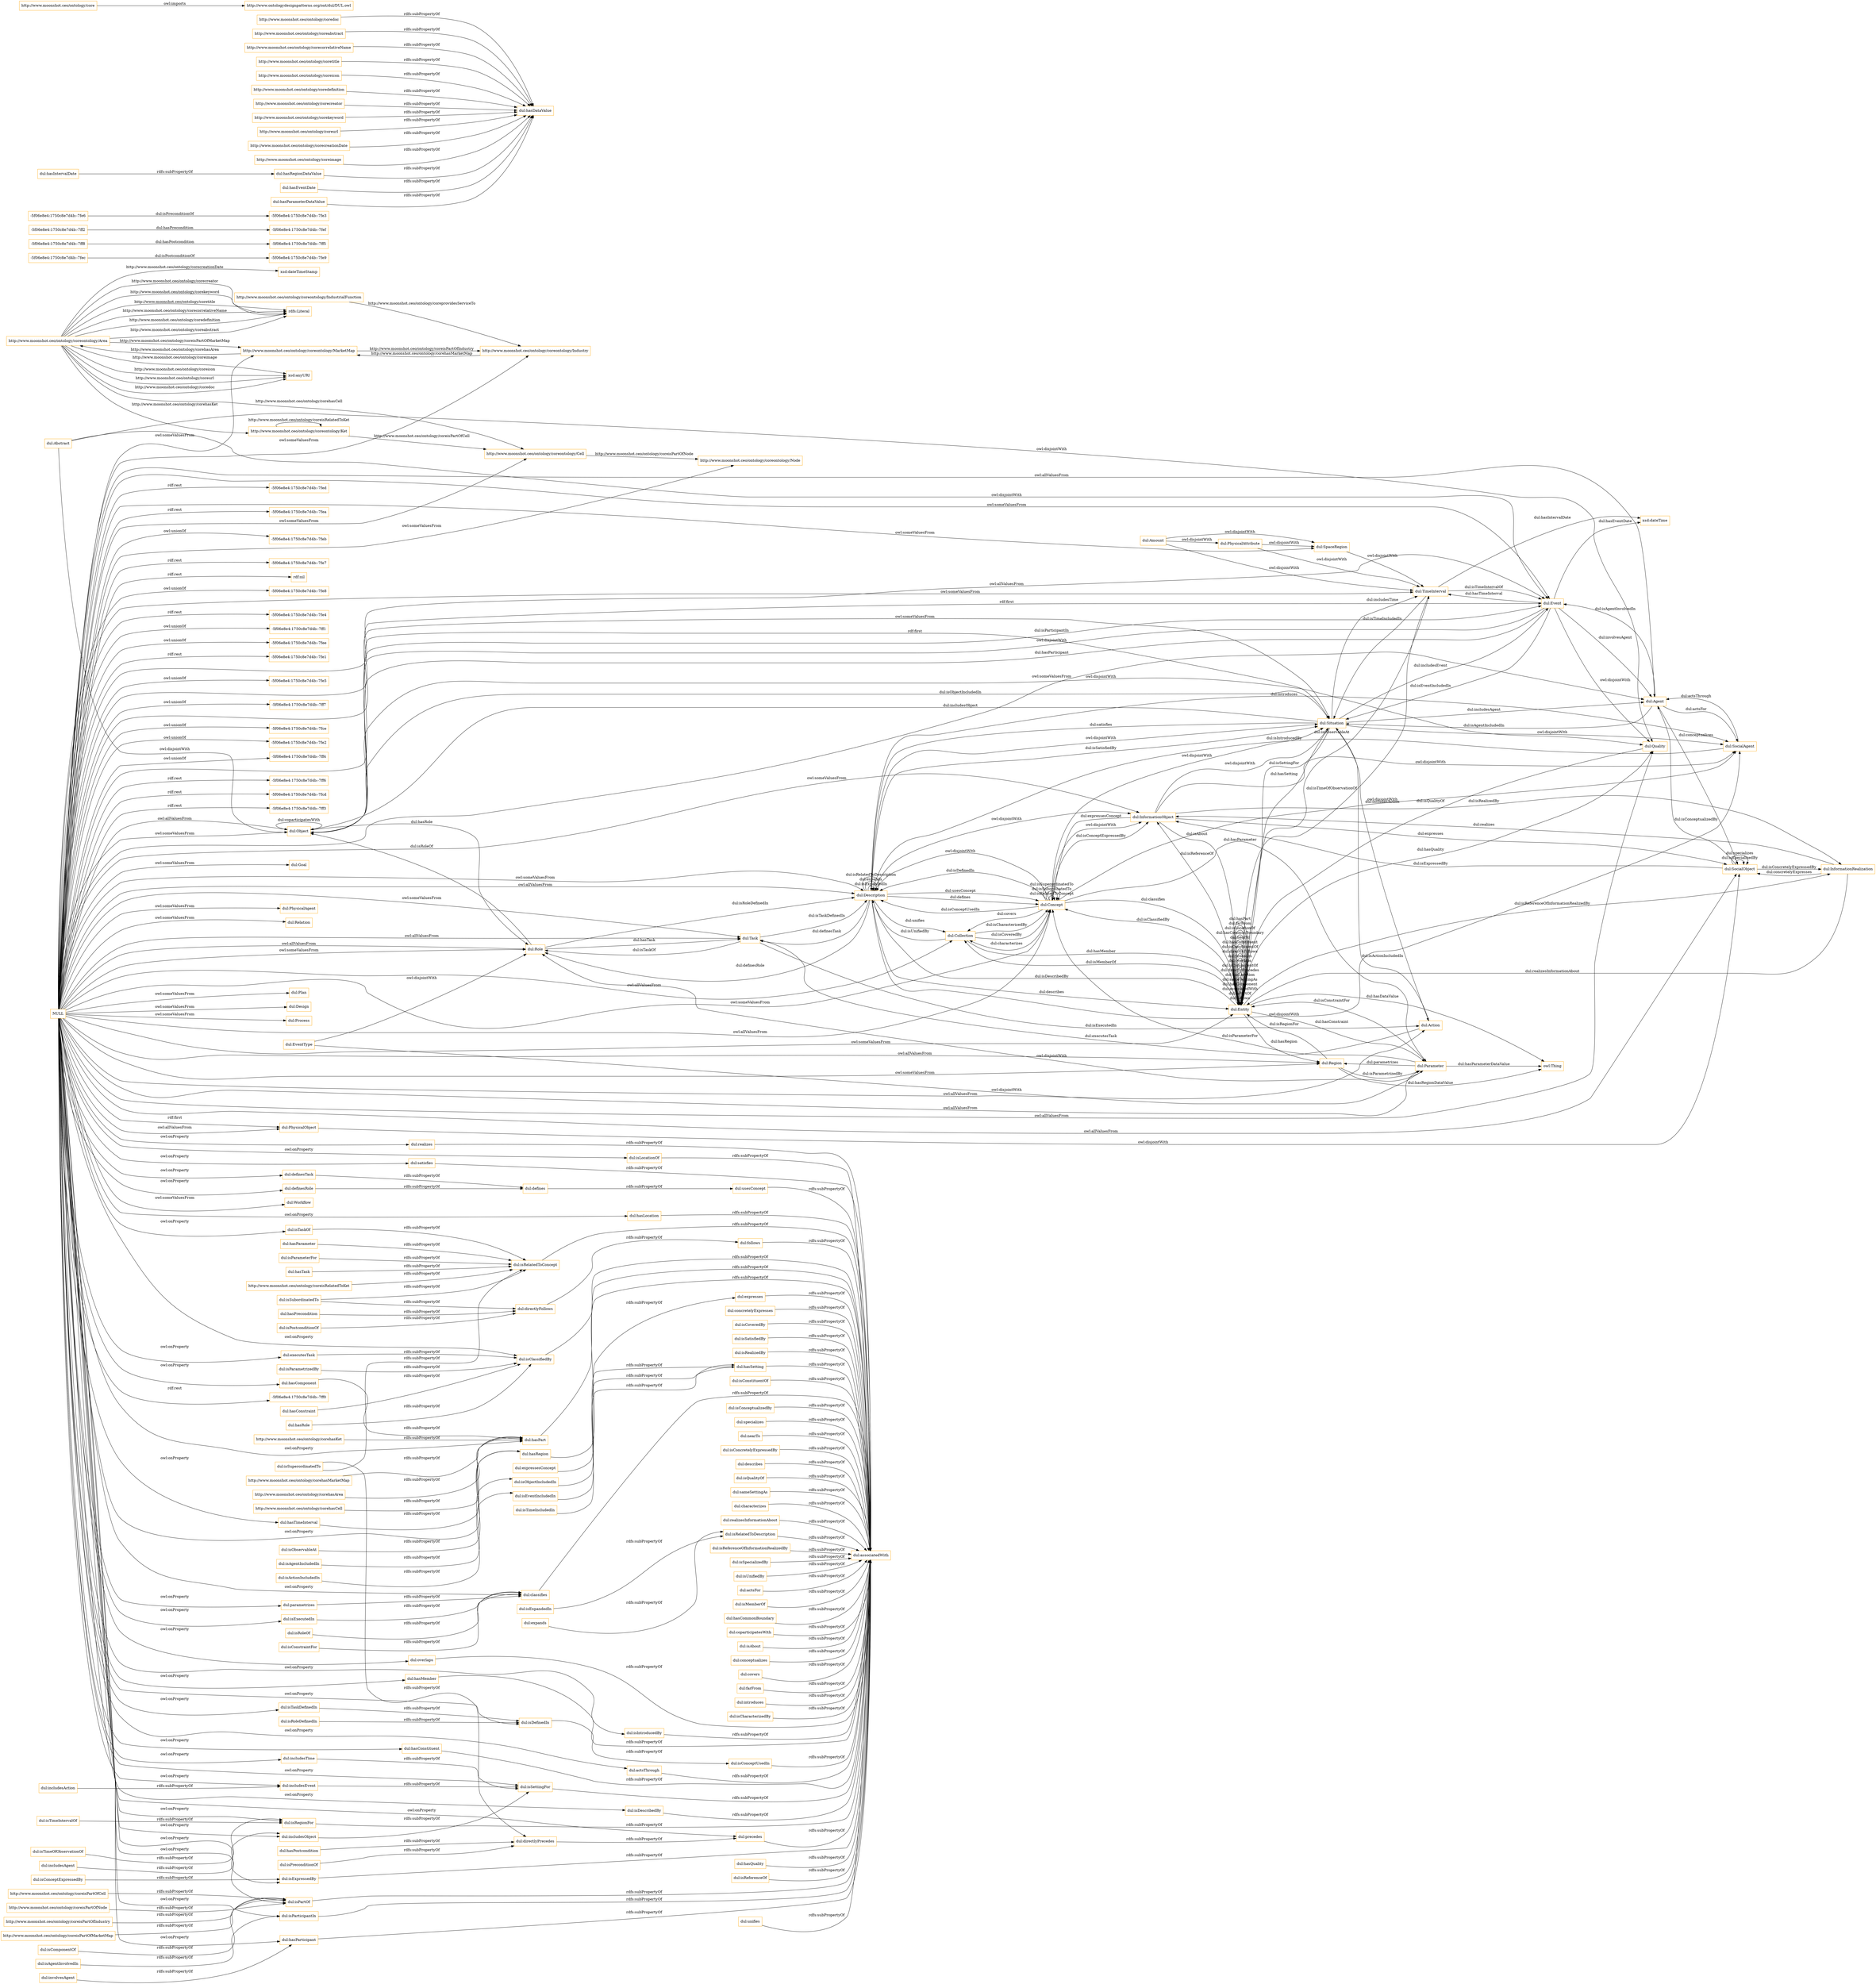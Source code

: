 digraph ar2dtool_diagram { 
rankdir=LR;
size="1501"
node [shape = rectangle, color="orange"]; "http://www.moonshot.ceo/ontology/coreontology/Node" "http://www.moonshot.ceo/ontology/coreontology/MarketMap" "http://www.moonshot.ceo/ontology/coreontology/Ket" "http://www.moonshot.ceo/ontology/coreontology/Industry" "http://www.moonshot.ceo/ontology/coreontology/IndustrialFunction" "http://www.moonshot.ceo/ontology/coreontology/Cell" "http://www.moonshot.ceo/ontology/coreontology/Area" "dul:Goal" "dul:EventType" "dul:Object" "-5f06e8e4:1750c8e7d4b:-7fe9" "dul:Description" "dul:PhysicalAgent" "dul:Relation" "dul:Role" "dul:Entity" "dul:Situation" "dul:Abstract" "-5f06e8e4:1750c8e7d4b:-7ff5" "dul:Amount" "dul:Plan" "dul:Design" "dul:Process" "-5f06e8e4:1750c8e7d4b:-7ff8" "-5f06e8e4:1750c8e7d4b:-7fec" "dul:Task" "dul:Quality" "dul:Action" "dul:SocialAgent" "dul:Agent" "dul:Parameter" "-5f06e8e4:1750c8e7d4b:-7ff2" "dul:SocialObject" "-5f06e8e4:1750c8e7d4b:-7fef" "-5f06e8e4:1750c8e7d4b:-7fe6" "dul:Concept" "dul:Event" "dul:TimeInterval" "dul:SpaceRegion" "dul:PhysicalObject" "owl:Thing" "dul:InformationRealization" "dul:PhysicalAttribute" "dul:Workflow" "dul:InformationObject" "-5f06e8e4:1750c8e7d4b:-7fe3" "dul:Collection" "dul:Region" ; /*classes style*/
	"dul:isRelatedToConcept" -> "dul:associatedWith" [ label = "rdfs:subPropertyOf" ];
	"dul:concretelyExpresses" -> "dul:associatedWith" [ label = "rdfs:subPropertyOf" ];
	"dul:hasRegion" -> "dul:associatedWith" [ label = "rdfs:subPropertyOf" ];
	"dul:includesEvent" -> "dul:isSettingFor" [ label = "rdfs:subPropertyOf" ];
	"dul:isConstraintFor" -> "dul:classifies" [ label = "rdfs:subPropertyOf" ];
	"dul:overlaps" -> "dul:associatedWith" [ label = "rdfs:subPropertyOf" ];
	"dul:isRegionFor" -> "dul:associatedWith" [ label = "rdfs:subPropertyOf" ];
	"dul:isCoveredBy" -> "dul:associatedWith" [ label = "rdfs:subPropertyOf" ];
	"dul:PhysicalAttribute" -> "dul:TimeInterval" [ label = "owl:disjointWith" ];
	"dul:PhysicalAttribute" -> "dul:SpaceRegion" [ label = "owl:disjointWith" ];
	"dul:hasConstraint" -> "dul:isClassifiedBy" [ label = "rdfs:subPropertyOf" ];
	"dul:isSettingFor" -> "dul:associatedWith" [ label = "rdfs:subPropertyOf" ];
	"dul:isSatisfiedBy" -> "dul:associatedWith" [ label = "rdfs:subPropertyOf" ];
	"dul:isIntroducedBy" -> "dul:associatedWith" [ label = "rdfs:subPropertyOf" ];
	"http://www.moonshot.ceo/ontology/coredoc" -> "dul:hasDataValue" [ label = "rdfs:subPropertyOf" ];
	"dul:Description" -> "dul:SocialAgent" [ label = "owl:disjointWith" ];
	"dul:Description" -> "dul:Situation" [ label = "owl:disjointWith" ];
	"dul:Description" -> "dul:InformationObject" [ label = "owl:disjointWith" ];
	"dul:isConceptExpressedBy" -> "dul:isExpressedBy" [ label = "rdfs:subPropertyOf" ];
	"dul:Concept" -> "dul:InformationObject" [ label = "owl:disjointWith" ];
	"dul:Concept" -> "dul:Description" [ label = "owl:disjointWith" ];
	"dul:Concept" -> "dul:Situation" [ label = "owl:disjointWith" ];
	"dul:Concept" -> "dul:SocialAgent" [ label = "owl:disjointWith" ];
	"dul:Object" -> "dul:Quality" [ label = "owl:disjointWith" ];
	"dul:isParameterFor" -> "dul:isRelatedToConcept" [ label = "rdfs:subPropertyOf" ];
	"dul:isRealizedBy" -> "dul:associatedWith" [ label = "rdfs:subPropertyOf" ];
	"dul:isRoleOf" -> "dul:classifies" [ label = "rdfs:subPropertyOf" ];
	"dul:hasMember" -> "dul:associatedWith" [ label = "rdfs:subPropertyOf" ];
	"dul:expresses" -> "dul:associatedWith" [ label = "rdfs:subPropertyOf" ];
	"dul:includesAction" -> "dul:includesEvent" [ label = "rdfs:subPropertyOf" ];
	"dul:isRoleDefinedIn" -> "dul:isDefinedIn" [ label = "rdfs:subPropertyOf" ];
	"http://www.moonshot.ceo/ontology/coreabstract" -> "dul:hasDataValue" [ label = "rdfs:subPropertyOf" ];
	"dul:isActionIncludedIn" -> "dul:isEventIncludedIn" [ label = "rdfs:subPropertyOf" ];
	"dul:InformationObject" -> "dul:SocialAgent" [ label = "owl:disjointWith" ];
	"dul:InformationObject" -> "dul:Situation" [ label = "owl:disjointWith" ];
	"dul:hasPostcondition" -> "dul:directlyPrecedes" [ label = "rdfs:subPropertyOf" ];
	"http://www.moonshot.ceo/ontology/corecorrelativeName" -> "dul:hasDataValue" [ label = "rdfs:subPropertyOf" ];
	"http://www.moonshot.ceo/ontology/corehasKet" -> "dul:hasPart" [ label = "rdfs:subPropertyOf" ];
	"dul:isConstituentOf" -> "dul:associatedWith" [ label = "rdfs:subPropertyOf" ];
	"http://www.moonshot.ceo/ontology/coreisPartOfCell" -> "dul:isPartOf" [ label = "rdfs:subPropertyOf" ];
	"dul:actsThrough" -> "dul:associatedWith" [ label = "rdfs:subPropertyOf" ];
	"dul:isEventIncludedIn" -> "dul:hasSetting" [ label = "rdfs:subPropertyOf" ];
	"http://www.moonshot.ceo/ontology/coretitle" -> "dul:hasDataValue" [ label = "rdfs:subPropertyOf" ];
	"http://www.moonshot.ceo/ontology/corehasMarketMap" -> "dul:hasPart" [ label = "rdfs:subPropertyOf" ];
	"dul:Parameter" -> "dul:Role" [ label = "owl:disjointWith" ];
	"http://www.moonshot.ceo/ontology/coreicon" -> "dul:hasDataValue" [ label = "rdfs:subPropertyOf" ];
	"dul:isConceptualizedBy" -> "dul:associatedWith" [ label = "rdfs:subPropertyOf" ];
	"dul:precedes" -> "dul:associatedWith" [ label = "rdfs:subPropertyOf" ];
	"dul:isPreconditionOf" -> "dul:directlyPrecedes" [ label = "rdfs:subPropertyOf" ];
	"dul:specializes" -> "dul:associatedWith" [ label = "rdfs:subPropertyOf" ];
	"dul:isDefinedIn" -> "dul:isConceptUsedIn" [ label = "rdfs:subPropertyOf" ];
	"dul:nearTo" -> "dul:associatedWith" [ label = "rdfs:subPropertyOf" ];
	"http://www.moonshot.ceo/ontology/coredefinition" -> "dul:hasDataValue" [ label = "rdfs:subPropertyOf" ];
	"dul:Event" -> "dul:Quality" [ label = "owl:disjointWith" ];
	"dul:Event" -> "dul:Object" [ label = "owl:disjointWith" ];
	"dul:hasRole" -> "dul:isClassifiedBy" [ label = "rdfs:subPropertyOf" ];
	"dul:isExpressedBy" -> "dul:associatedWith" [ label = "rdfs:subPropertyOf" ];
	"dul:isConcretelyExpressedBy" -> "dul:associatedWith" [ label = "rdfs:subPropertyOf" ];
	"dul:describes" -> "dul:associatedWith" [ label = "rdfs:subPropertyOf" ];
	"http://www.moonshot.ceo/ontology/corecreator" -> "dul:hasDataValue" [ label = "rdfs:subPropertyOf" ];
	"dul:isQualityOf" -> "dul:associatedWith" [ label = "rdfs:subPropertyOf" ];
	"dul:PhysicalObject" -> "dul:SocialObject" [ label = "owl:disjointWith" ];
	"dul:hasConstituent" -> "dul:associatedWith" [ label = "rdfs:subPropertyOf" ];
	"dul:sameSettingAs" -> "dul:associatedWith" [ label = "rdfs:subPropertyOf" ];
	"dul:Situation" -> "dul:SocialAgent" [ label = "owl:disjointWith" ];
	"dul:EventType" -> "dul:Role" [ label = "owl:disjointWith" ];
	"dul:EventType" -> "dul:Parameter" [ label = "owl:disjointWith" ];
	"dul:characterizes" -> "dul:associatedWith" [ label = "rdfs:subPropertyOf" ];
	"dul:hasTask" -> "dul:isRelatedToConcept" [ label = "rdfs:subPropertyOf" ];
	"dul:directlyPrecedes" -> "dul:precedes" [ label = "rdfs:subPropertyOf" ];
	"dul:isTaskOf" -> "dul:isRelatedToConcept" [ label = "rdfs:subPropertyOf" ];
	"http://www.moonshot.ceo/ontology/corekeyword" -> "dul:hasDataValue" [ label = "rdfs:subPropertyOf" ];
	"dul:isDescribedBy" -> "dul:associatedWith" [ label = "rdfs:subPropertyOf" ];
	"dul:isParticipantIn" -> "dul:associatedWith" [ label = "rdfs:subPropertyOf" ];
	"dul:isSuperordinatedTo" -> "dul:isRelatedToConcept" [ label = "rdfs:subPropertyOf" ];
	"dul:isSuperordinatedTo" -> "dul:directlyPrecedes" [ label = "rdfs:subPropertyOf" ];
	"dul:realizesInformationAbout" -> "dul:associatedWith" [ label = "rdfs:subPropertyOf" ];
	"dul:isRelatedToDescription" -> "dul:associatedWith" [ label = "rdfs:subPropertyOf" ];
	"dul:isReferenceOfInformationRealizedBy" -> "dul:associatedWith" [ label = "rdfs:subPropertyOf" ];
	"http://www.moonshot.ceo/ontology/coreurl" -> "dul:hasDataValue" [ label = "rdfs:subPropertyOf" ];
	"dul:isSpecializedBy" -> "dul:associatedWith" [ label = "rdfs:subPropertyOf" ];
	"dul:isUnifiedBy" -> "dul:associatedWith" [ label = "rdfs:subPropertyOf" ];
	"dul:hasSetting" -> "dul:associatedWith" [ label = "rdfs:subPropertyOf" ];
	"dul:involvesAgent" -> "dul:hasParticipant" [ label = "rdfs:subPropertyOf" ];
	"dul:isTimeIncludedIn" -> "dul:hasSetting" [ label = "rdfs:subPropertyOf" ];
	"dul:isPostconditionOf" -> "dul:directlyFollows" [ label = "rdfs:subPropertyOf" ];
	"http://www.moonshot.ceo/ontology/corecreationDate" -> "dul:hasDataValue" [ label = "rdfs:subPropertyOf" ];
	"dul:includesObject" -> "dul:isSettingFor" [ label = "rdfs:subPropertyOf" ];
	"NULL" -> "dul:executesTask" [ label = "owl:onProperty" ];
	"NULL" -> "dul:Event" [ label = "owl:allValuesFrom" ];
	"NULL" -> "dul:isExpressedBy" [ label = "owl:onProperty" ];
	"NULL" -> "dul:Agent" [ label = "owl:allValuesFrom" ];
	"NULL" -> "dul:Region" [ label = "owl:allValuesFrom" ];
	"NULL" -> "-5f06e8e4:1750c8e7d4b:-7ff0" [ label = "rdf:rest" ];
	"NULL" -> "dul:isDefinedIn" [ label = "owl:onProperty" ];
	"NULL" -> "dul:hasPart" [ label = "owl:onProperty" ];
	"NULL" -> "dul:realizes" [ label = "owl:onProperty" ];
	"NULL" -> "dul:Situation" [ label = "owl:someValuesFrom" ];
	"NULL" -> "-5f06e8e4:1750c8e7d4b:-7fed" [ label = "rdf:rest" ];
	"NULL" -> "dul:PhysicalObject" [ label = "owl:allValuesFrom" ];
	"NULL" -> "dul:isRegionFor" [ label = "owl:onProperty" ];
	"NULL" -> "dul:isLocationOf" [ label = "owl:onProperty" ];
	"NULL" -> "http://www.moonshot.ceo/ontology/coreontology/Cell" [ label = "owl:someValuesFrom" ];
	"NULL" -> "dul:Event" [ label = "rdf:first" ];
	"NULL" -> "-5f06e8e4:1750c8e7d4b:-7fea" [ label = "rdf:rest" ];
	"NULL" -> "dul:PhysicalAgent" [ label = "owl:someValuesFrom" ];
	"NULL" -> "dul:Process" [ label = "owl:someValuesFrom" ];
	"NULL" -> "dul:hasConstituent" [ label = "owl:onProperty" ];
	"NULL" -> "dul:hasComponent" [ label = "owl:onProperty" ];
	"NULL" -> "dul:Task" [ label = "owl:someValuesFrom" ];
	"NULL" -> "dul:hasTimeInterval" [ label = "owl:onProperty" ];
	"NULL" -> "dul:definesRole" [ label = "owl:onProperty" ];
	"NULL" -> "dul:hasMember" [ label = "owl:onProperty" ];
	"NULL" -> "-5f06e8e4:1750c8e7d4b:-7feb" [ label = "owl:unionOf" ];
	"NULL" -> "dul:Action" [ label = "owl:allValuesFrom" ];
	"NULL" -> "dul:SocialObject" [ label = "owl:allValuesFrom" ];
	"NULL" -> "dul:Description" [ label = "owl:someValuesFrom" ];
	"NULL" -> "http://www.moonshot.ceo/ontology/coreontology/Node" [ label = "owl:someValuesFrom" ];
	"NULL" -> "dul:hasParticipant" [ label = "owl:onProperty" ];
	"NULL" -> "dul:Goal" [ label = "owl:someValuesFrom" ];
	"NULL" -> "dul:isClassifiedBy" [ label = "owl:onProperty" ];
	"NULL" -> "http://www.moonshot.ceo/ontology/coreontology/Industry" [ label = "owl:someValuesFrom" ];
	"NULL" -> "dul:isPartOf" [ label = "owl:onProperty" ];
	"NULL" -> "dul:Region" [ label = "owl:someValuesFrom" ];
	"NULL" -> "dul:Object" [ label = "owl:allValuesFrom" ];
	"NULL" -> "dul:satisfies" [ label = "owl:onProperty" ];
	"NULL" -> "dul:includesObject" [ label = "owl:onProperty" ];
	"NULL" -> "-5f06e8e4:1750c8e7d4b:-7fe7" [ label = "rdf:rest" ];
	"NULL" -> "dul:Concept" [ label = "owl:allValuesFrom" ];
	"NULL" -> "dul:Workflow" [ label = "owl:someValuesFrom" ];
	"NULL" -> "dul:PhysicalObject" [ label = "rdf:first" ];
	"NULL" -> "dul:Collection" [ label = "owl:allValuesFrom" ];
	"NULL" -> "rdf:nil" [ label = "rdf:rest" ];
	"NULL" -> "-5f06e8e4:1750c8e7d4b:-7fe8" [ label = "owl:unionOf" ];
	"NULL" -> "http://www.moonshot.ceo/ontology/coreontology/MarketMap" [ label = "owl:someValuesFrom" ];
	"NULL" -> "dul:Object" [ label = "owl:someValuesFrom" ];
	"NULL" -> "dul:parametrizes" [ label = "owl:onProperty" ];
	"NULL" -> "dul:Situation" [ label = "rdf:first" ];
	"NULL" -> "-5f06e8e4:1750c8e7d4b:-7fe4" [ label = "rdf:rest" ];
	"NULL" -> "-5f06e8e4:1750c8e7d4b:-7ff1" [ label = "owl:unionOf" ];
	"NULL" -> "dul:classifies" [ label = "owl:onProperty" ];
	"NULL" -> "-5f06e8e4:1750c8e7d4b:-7fee" [ label = "owl:unionOf" ];
	"NULL" -> "-5f06e8e4:1750c8e7d4b:-7fe1" [ label = "rdf:rest" ];
	"NULL" -> "dul:TimeInterval" [ label = "owl:someValuesFrom" ];
	"NULL" -> "dul:Event" [ label = "owl:someValuesFrom" ];
	"NULL" -> "dul:overlaps" [ label = "owl:onProperty" ];
	"NULL" -> "dul:Design" [ label = "owl:someValuesFrom" ];
	"NULL" -> "dul:includesTime" [ label = "owl:onProperty" ];
	"NULL" -> "dul:Agent" [ label = "owl:someValuesFrom" ];
	"NULL" -> "dul:Plan" [ label = "owl:someValuesFrom" ];
	"NULL" -> "dul:SpaceRegion" [ label = "owl:someValuesFrom" ];
	"NULL" -> "dul:Relation" [ label = "owl:someValuesFrom" ];
	"NULL" -> "dul:Role" [ label = "owl:allValuesFrom" ];
	"NULL" -> "dul:definesTask" [ label = "owl:onProperty" ];
	"NULL" -> "dul:isParticipantIn" [ label = "owl:onProperty" ];
	"NULL" -> "-5f06e8e4:1750c8e7d4b:-7fe5" [ label = "owl:unionOf" ];
	"NULL" -> "dul:Quality" [ label = "owl:allValuesFrom" ];
	"NULL" -> "dul:Description" [ label = "owl:allValuesFrom" ];
	"NULL" -> "dul:actsThrough" [ label = "owl:onProperty" ];
	"NULL" -> "dul:Parameter" [ label = "owl:allValuesFrom" ];
	"NULL" -> "dul:hasLocation" [ label = "owl:onProperty" ];
	"NULL" -> "dul:Task" [ label = "owl:allValuesFrom" ];
	"NULL" -> "dul:precedes" [ label = "owl:onProperty" ];
	"NULL" -> "dul:Role" [ label = "owl:someValuesFrom" ];
	"NULL" -> "dul:hasRegion" [ label = "owl:onProperty" ];
	"NULL" -> "-5f06e8e4:1750c8e7d4b:-7ff7" [ label = "owl:unionOf" ];
	"NULL" -> "dul:isExecutedIn" [ label = "owl:onProperty" ];
	"NULL" -> "-5f06e8e4:1750c8e7d4b:-7fce" [ label = "owl:unionOf" ];
	"NULL" -> "-5f06e8e4:1750c8e7d4b:-7fe2" [ label = "owl:unionOf" ];
	"NULL" -> "dul:isTaskOf" [ label = "owl:onProperty" ];
	"NULL" -> "dul:isDescribedBy" [ label = "owl:onProperty" ];
	"NULL" -> "dul:InformationObject" [ label = "owl:someValuesFrom" ];
	"NULL" -> "-5f06e8e4:1750c8e7d4b:-7ff4" [ label = "owl:unionOf" ];
	"NULL" -> "dul:includesEvent" [ label = "owl:onProperty" ];
	"NULL" -> "dul:isSettingFor" [ label = "owl:onProperty" ];
	"NULL" -> "dul:isTaskDefinedIn" [ label = "owl:onProperty" ];
	"NULL" -> "-5f06e8e4:1750c8e7d4b:-7ff6" [ label = "rdf:rest" ];
	"NULL" -> "-5f06e8e4:1750c8e7d4b:-7fcd" [ label = "rdf:rest" ];
	"NULL" -> "dul:Entity" [ label = "owl:someValuesFrom" ];
	"NULL" -> "dul:isIntroducedBy" [ label = "owl:onProperty" ];
	"NULL" -> "dul:Concept" [ label = "owl:someValuesFrom" ];
	"NULL" -> "-5f06e8e4:1750c8e7d4b:-7ff3" [ label = "rdf:rest" ];
	"dul:expressesConcept" -> "dul:expresses" [ label = "rdfs:subPropertyOf" ];
	"dul:executesTask" -> "dul:isClassifiedBy" [ label = "rdfs:subPropertyOf" ];
	"dul:isAgentIncludedIn" -> "dul:isObjectIncludedIn" [ label = "rdfs:subPropertyOf" ];
	"http://www.moonshot.ceo/ontology/coreisRelatedToKet" -> "dul:isRelatedToConcept" [ label = "rdfs:subPropertyOf" ];
	"dul:expands" -> "dul:isRelatedToDescription" [ label = "rdfs:subPropertyOf" ];
	"dul:includesAgent" -> "dul:includesObject" [ label = "rdfs:subPropertyOf" ];
	"dul:classifies" -> "dul:associatedWith" [ label = "rdfs:subPropertyOf" ];
	"dul:actsFor" -> "dul:associatedWith" [ label = "rdfs:subPropertyOf" ];
	"http://www.moonshot.ceo/ontology/corehasArea" -> "dul:hasPart" [ label = "rdfs:subPropertyOf" ];
	"http://www.moonshot.ceo/ontology/coreimage" -> "dul:hasDataValue" [ label = "rdfs:subPropertyOf" ];
	"http://www.moonshot.ceo/ontology/core" -> "http://www.ontologydesignpatterns.org/ont/dul/DUL.owl" [ label = "owl:imports" ];
	"dul:isObjectIncludedIn" -> "dul:hasSetting" [ label = "rdfs:subPropertyOf" ];
	"dul:hasPrecondition" -> "dul:directlyFollows" [ label = "rdfs:subPropertyOf" ];
	"dul:isMemberOf" -> "dul:associatedWith" [ label = "rdfs:subPropertyOf" ];
	"dul:hasCommonBoundary" -> "dul:associatedWith" [ label = "rdfs:subPropertyOf" ];
	"dul:realizes" -> "dul:associatedWith" [ label = "rdfs:subPropertyOf" ];
	"dul:directlyFollows" -> "dul:follows" [ label = "rdfs:subPropertyOf" ];
	"dul:isExecutedIn" -> "dul:classifies" [ label = "rdfs:subPropertyOf" ];
	"dul:follows" -> "dul:associatedWith" [ label = "rdfs:subPropertyOf" ];
	"dul:hasRegionDataValue" -> "dul:hasDataValue" [ label = "rdfs:subPropertyOf" ];
	"dul:coparticipatesWith" -> "dul:associatedWith" [ label = "rdfs:subPropertyOf" ];
	"dul:isAbout" -> "dul:associatedWith" [ label = "rdfs:subPropertyOf" ];
	"dul:hasLocation" -> "dul:associatedWith" [ label = "rdfs:subPropertyOf" ];
	"dul:isTimeIntervalOf" -> "dul:isRegionFor" [ label = "rdfs:subPropertyOf" ];
	"dul:isTaskDefinedIn" -> "dul:isDefinedIn" [ label = "rdfs:subPropertyOf" ];
	"dul:defines" -> "dul:usesConcept" [ label = "rdfs:subPropertyOf" ];
	"dul:conceptualizes" -> "dul:associatedWith" [ label = "rdfs:subPropertyOf" ];
	"dul:hasPart" -> "dul:associatedWith" [ label = "rdfs:subPropertyOf" ];
	"dul:hasParticipant" -> "dul:associatedWith" [ label = "rdfs:subPropertyOf" ];
	"dul:covers" -> "dul:associatedWith" [ label = "rdfs:subPropertyOf" ];
	"http://www.moonshot.ceo/ontology/coreisPartOfNode" -> "dul:isPartOf" [ label = "rdfs:subPropertyOf" ];
	"dul:includesTime" -> "dul:isSettingFor" [ label = "rdfs:subPropertyOf" ];
	"dul:hasIntervalDate" -> "dul:hasRegionDataValue" [ label = "rdfs:subPropertyOf" ];
	"http://www.moonshot.ceo/ontology/corehasCell" -> "dul:hasPart" [ label = "rdfs:subPropertyOf" ];
	"http://www.moonshot.ceo/ontology/coreisPartOfIndustry" -> "dul:isPartOf" [ label = "rdfs:subPropertyOf" ];
	"dul:farFrom" -> "dul:associatedWith" [ label = "rdfs:subPropertyOf" ];
	"dul:hasComponent" -> "dul:hasPart" [ label = "rdfs:subPropertyOf" ];
	"dul:usesConcept" -> "dul:associatedWith" [ label = "rdfs:subPropertyOf" ];
	"dul:isLocationOf" -> "dul:associatedWith" [ label = "rdfs:subPropertyOf" ];
	"dul:hasEventDate" -> "dul:hasDataValue" [ label = "rdfs:subPropertyOf" ];
	"dul:hasTimeInterval" -> "dul:hasRegion" [ label = "rdfs:subPropertyOf" ];
	"dul:introduces" -> "dul:associatedWith" [ label = "rdfs:subPropertyOf" ];
	"dul:definesRole" -> "dul:defines" [ label = "rdfs:subPropertyOf" ];
	"dul:satisfies" -> "dul:associatedWith" [ label = "rdfs:subPropertyOf" ];
	"dul:Abstract" -> "dul:Quality" [ label = "owl:disjointWith" ];
	"dul:Abstract" -> "dul:Object" [ label = "owl:disjointWith" ];
	"dul:Abstract" -> "dul:Event" [ label = "owl:disjointWith" ];
	"dul:isAgentInvolvedIn" -> "dul:isParticipantIn" [ label = "rdfs:subPropertyOf" ];
	"dul:isCharacterizedBy" -> "dul:associatedWith" [ label = "rdfs:subPropertyOf" ];
	"dul:hasQuality" -> "dul:associatedWith" [ label = "rdfs:subPropertyOf" ];
	"dul:isParametrizedBy" -> "dul:isClassifiedBy" [ label = "rdfs:subPropertyOf" ];
	"dul:SpaceRegion" -> "dul:TimeInterval" [ label = "owl:disjointWith" ];
	"dul:isTimeOfObservationOf" -> "dul:isRegionFor" [ label = "rdfs:subPropertyOf" ];
	"dul:isConceptUsedIn" -> "dul:associatedWith" [ label = "rdfs:subPropertyOf" ];
	"dul:hasParameter" -> "dul:isRelatedToConcept" [ label = "rdfs:subPropertyOf" ];
	"dul:hasParameterDataValue" -> "dul:hasDataValue" [ label = "rdfs:subPropertyOf" ];
	"dul:definesTask" -> "dul:defines" [ label = "rdfs:subPropertyOf" ];
	"dul:isPartOf" -> "dul:associatedWith" [ label = "rdfs:subPropertyOf" ];
	"http://www.moonshot.ceo/ontology/coreisPartOfMarketMap" -> "dul:isPartOf" [ label = "rdfs:subPropertyOf" ];
	"dul:isReferenceOf" -> "dul:associatedWith" [ label = "rdfs:subPropertyOf" ];
	"dul:isSubordinatedTo" -> "dul:isRelatedToConcept" [ label = "rdfs:subPropertyOf" ];
	"dul:isSubordinatedTo" -> "dul:directlyFollows" [ label = "rdfs:subPropertyOf" ];
	"dul:isClassifiedBy" -> "dul:associatedWith" [ label = "rdfs:subPropertyOf" ];
	"dul:isExpandedIn" -> "dul:isRelatedToDescription" [ label = "rdfs:subPropertyOf" ];
	"dul:parametrizes" -> "dul:classifies" [ label = "rdfs:subPropertyOf" ];
	"dul:unifies" -> "dul:associatedWith" [ label = "rdfs:subPropertyOf" ];
	"dul:isObservableAt" -> "dul:hasRegion" [ label = "rdfs:subPropertyOf" ];
	"dul:Amount" -> "dul:TimeInterval" [ label = "owl:disjointWith" ];
	"dul:Amount" -> "dul:SpaceRegion" [ label = "owl:disjointWith" ];
	"dul:Amount" -> "dul:PhysicalAttribute" [ label = "owl:disjointWith" ];
	"dul:isComponentOf" -> "dul:isPartOf" [ label = "rdfs:subPropertyOf" ];
	"-5f06e8e4:1750c8e7d4b:-7ff2" -> "-5f06e8e4:1750c8e7d4b:-7fef" [ label = "dul:hasPrecondition" ];
	"dul:Description" -> "dul:Role" [ label = "dul:definesRole" ];
	"dul:Entity" -> "dul:Entity" [ label = "dul:follows" ];
	"dul:Action" -> "dul:Situation" [ label = "dul:isActionIncludedIn" ];
	"dul:TimeInterval" -> "xsd:dateTime" [ label = "dul:hasIntervalDate" ];
	"dul:Entity" -> "dul:Entity" [ label = "dul:isPartOf" ];
	"dul:SocialObject" -> "dul:InformationRealization" [ label = "dul:isConcretelyExpressedBy" ];
	"dul:Entity" -> "dul:Quality" [ label = "dul:hasQuality" ];
	"dul:Event" -> "dul:Situation" [ label = "dul:isEventIncludedIn" ];
	"dul:Description" -> "dul:Task" [ label = "dul:definesTask" ];
	"dul:Entity" -> "dul:Entity" [ label = "dul:associatedWith" ];
	"http://www.moonshot.ceo/ontology/coreontology/Area" -> "xsd:anyURI" [ label = "http://www.moonshot.ceo/ontology/coreurl" ];
	"dul:Parameter" -> "dul:Entity" [ label = "dul:isConstraintFor" ];
	"dul:Agent" -> "dul:Event" [ label = "dul:isAgentInvolvedIn" ];
	"dul:SocialObject" -> "dul:Agent" [ label = "dul:isConceptualizedBy" ];
	"dul:Role" -> "dul:Task" [ label = "dul:hasTask" ];
	"dul:Entity" -> "dul:Concept" [ label = "dul:isClassifiedBy" ];
	"http://www.moonshot.ceo/ontology/coreontology/Industry" -> "http://www.moonshot.ceo/ontology/coreontology/MarketMap" [ label = "http://www.moonshot.ceo/ontology/corehasMarketMap" ];
	"dul:InformationObject" -> "dul:SocialObject" [ label = "dul:expresses" ];
	"dul:Entity" -> "dul:Entity" [ label = "dul:hasComponent" ];
	"dul:Object" -> "dul:Event" [ label = "dul:isParticipantIn" ];
	"dul:InformationObject" -> "dul:Concept" [ label = "dul:expressesConcept" ];
	"dul:Description" -> "dul:SocialAgent" [ label = "dul:introduces" ];
	"dul:Task" -> "dul:Description" [ label = "dul:isTaskDefinedIn" ];
	"dul:Agent" -> "dul:Situation" [ label = "dul:isAgentIncludedIn" ];
	"dul:Concept" -> "dul:Collection" [ label = "dul:characterizes" ];
	"dul:Concept" -> "dul:Concept" [ label = "dul:isRelatedToConcept" ];
	"dul:SocialObject" -> "dul:InformationObject" [ label = "dul:isExpressedBy" ];
	"dul:Concept" -> "dul:Description" [ label = "dul:isDefinedIn" ];
	"dul:Entity" -> "dul:Entity" [ label = "dul:sameSettingAs" ];
	"dul:Region" -> "owl:Thing" [ label = "dul:hasRegionDataValue" ];
	"dul:Concept" -> "dul:Entity" [ label = "dul:classifies" ];
	"dul:Concept" -> "dul:Concept" [ label = "dul:isSubordinatedTo" ];
	"dul:Entity" -> "dul:Collection" [ label = "dul:isMemberOf" ];
	"dul:Concept" -> "dul:Parameter" [ label = "dul:hasParameter" ];
	"dul:Concept" -> "dul:Collection" [ label = "dul:covers" ];
	"dul:TimeInterval" -> "dul:Event" [ label = "dul:isTimeIntervalOf" ];
	"dul:TimeInterval" -> "dul:Situation" [ label = "dul:isTimeIncludedIn" ];
	"dul:InformationRealization" -> "dul:Entity" [ label = "dul:realizesInformationAbout" ];
	"dul:Event" -> "xsd:dateTime" [ label = "dul:hasEventDate" ];
	"http://www.moonshot.ceo/ontology/coreontology/Area" -> "rdfs:Literal" [ label = "http://www.moonshot.ceo/ontology/corecreator" ];
	"http://www.moonshot.ceo/ontology/coreontology/IndustrialFunction" -> "http://www.moonshot.ceo/ontology/coreontology/Industry" [ label = "http://www.moonshot.ceo/ontology/coreprovidesServiceTo" ];
	"dul:Entity" -> "dul:InformationRealization" [ label = "dul:isReferenceOfInformationRealizedBy" ];
	"dul:Collection" -> "dul:Description" [ label = "dul:isUnifiedBy" ];
	"dul:Entity" -> "dul:Entity" [ label = "dul:hasLocation" ];
	"dul:Entity" -> "dul:Entity" [ label = "dul:directlyPrecedes" ];
	"http://www.moonshot.ceo/ontology/coreontology/Area" -> "rdfs:Literal" [ label = "http://www.moonshot.ceo/ontology/corekeyword" ];
	"dul:Concept" -> "dul:Concept" [ label = "dul:isSuperordinatedTo" ];
	"dul:SocialAgent" -> "dul:Agent" [ label = "dul:actsThrough" ];
	"dul:Task" -> "dul:Role" [ label = "dul:isTaskOf" ];
	"dul:Description" -> "dul:Collection" [ label = "dul:unifies" ];
	"dul:InformationRealization" -> "dul:SocialObject" [ label = "dul:concretelyExpresses" ];
	"dul:Parameter" -> "dul:Concept" [ label = "dul:isParameterFor" ];
	"http://www.moonshot.ceo/ontology/coreontology/Area" -> "xsd:dateTimeStamp" [ label = "http://www.moonshot.ceo/ontology/corecreationDate" ];
	"dul:Action" -> "dul:Task" [ label = "dul:executesTask" ];
	"dul:Entity" -> "dul:Entity" [ label = "dul:isComponentOf" ];
	"dul:Event" -> "dul:TimeInterval" [ label = "dul:hasTimeInterval" ];
	"http://www.moonshot.ceo/ontology/coreontology/Area" -> "xsd:anyURI" [ label = "http://www.moonshot.ceo/ontology/coredoc" ];
	"http://www.moonshot.ceo/ontology/coreontology/Cell" -> "http://www.moonshot.ceo/ontology/coreontology/Node" [ label = "http://www.moonshot.ceo/ontology/coreisPartOfNode" ];
	"dul:Object" -> "dul:Role" [ label = "dul:hasRole" ];
	"dul:Agent" -> "dul:SocialAgent" [ label = "dul:actsFor" ];
	"dul:Entity" -> "dul:Entity" [ label = "dul:overlaps" ];
	"dul:Description" -> "dul:Description" [ label = "dul:isExpandedIn" ];
	"dul:Agent" -> "dul:SocialObject" [ label = "dul:conceptualizes" ];
	"http://www.moonshot.ceo/ontology/coreontology/Area" -> "rdfs:Literal" [ label = "http://www.moonshot.ceo/ontology/coretitle" ];
	"dul:Situation" -> "dul:Event" [ label = "dul:includesEvent" ];
	"http://www.moonshot.ceo/ontology/coreontology/Ket" -> "http://www.moonshot.ceo/ontology/coreontology/Ket" [ label = "http://www.moonshot.ceo/ontology/coreisRelatedToKet" ];
	"dul:InformationObject" -> "dul:Entity" [ label = "dul:isAbout" ];
	"-5f06e8e4:1750c8e7d4b:-7ff8" -> "-5f06e8e4:1750c8e7d4b:-7ff5" [ label = "dul:hasPostcondition" ];
	"dul:Entity" -> "dul:Entity" [ label = "dul:precedes" ];
	"dul:Entity" -> "dul:Parameter" [ label = "dul:hasConstraint" ];
	"dul:Event" -> "dul:Object" [ label = "dul:hasParticipant" ];
	"http://www.moonshot.ceo/ontology/coreontology/Ket" -> "http://www.moonshot.ceo/ontology/coreontology/Cell" [ label = "http://www.moonshot.ceo/ontology/coreisPartOfCell" ];
	"dul:Situation" -> "dul:Agent" [ label = "dul:includesAgent" ];
	"dul:Region" -> "dul:Entity" [ label = "dul:isRegionFor" ];
	"dul:Situation" -> "dul:Object" [ label = "dul:includesObject" ];
	"dul:Entity" -> "dul:TimeInterval" [ label = "dul:isObservableAt" ];
	"dul:Description" -> "dul:Description" [ label = "dul:expands" ];
	"dul:Situation" -> "dul:TimeInterval" [ label = "dul:includesTime" ];
	"http://www.moonshot.ceo/ontology/coreontology/Area" -> "http://www.moonshot.ceo/ontology/coreontology/MarketMap" [ label = "http://www.moonshot.ceo/ontology/coreisPartOfMarketMap" ];
	"dul:Object" -> "dul:Object" [ label = "dul:coparticipatesWith" ];
	"http://www.moonshot.ceo/ontology/coreontology/Area" -> "http://www.moonshot.ceo/ontology/coreontology/Cell" [ label = "http://www.moonshot.ceo/ontology/corehasCell" ];
	"-5f06e8e4:1750c8e7d4b:-7fe6" -> "-5f06e8e4:1750c8e7d4b:-7fe3" [ label = "dul:isPreconditionOf" ];
	"dul:Region" -> "dul:Parameter" [ label = "dul:isParametrizedBy" ];
	"dul:Entity" -> "dul:Description" [ label = "dul:isDescribedBy" ];
	"dul:Collection" -> "dul:Concept" [ label = "dul:isCharacterizedBy" ];
	"dul:Role" -> "dul:Object" [ label = "dul:isRoleOf" ];
	"dul:Situation" -> "dul:Entity" [ label = "dul:isSettingFor" ];
	"http://www.moonshot.ceo/ontology/coreontology/Area" -> "rdfs:Literal" [ label = "http://www.moonshot.ceo/ontology/corecorrelativeName" ];
	"dul:Entity" -> "dul:Entity" [ label = "dul:directlyFollows" ];
	"-5f06e8e4:1750c8e7d4b:-7fec" -> "-5f06e8e4:1750c8e7d4b:-7fe9" [ label = "dul:isPostconditionOf" ];
	"http://www.moonshot.ceo/ontology/coreontology/MarketMap" -> "http://www.moonshot.ceo/ontology/coreontology/Area" [ label = "http://www.moonshot.ceo/ontology/corehasArea" ];
	"dul:Role" -> "dul:Description" [ label = "dul:isRoleDefinedIn" ];
	"dul:SocialObject" -> "dul:SocialObject" [ label = "dul:isSpecializedBy" ];
	"dul:Quality" -> "dul:Entity" [ label = "dul:isQualityOf" ];
	"dul:Situation" -> "dul:Action" [ label = "dul:includesAction" ];
	"dul:Description" -> "dul:Concept" [ label = "dul:usesConcept" ];
	"dul:Entity" -> "dul:Situation" [ label = "dul:hasSetting" ];
	"dul:TimeInterval" -> "dul:Entity" [ label = "dul:isTimeOfObservationOf" ];
	"dul:Concept" -> "dul:InformationObject" [ label = "dul:isConceptExpressedBy" ];
	"dul:Task" -> "dul:Action" [ label = "dul:isExecutedIn" ];
	"dul:Event" -> "dul:Agent" [ label = "dul:involvesAgent" ];
	"http://www.moonshot.ceo/ontology/coreontology/Area" -> "rdfs:Literal" [ label = "http://www.moonshot.ceo/ontology/coredefinition" ];
	"dul:Object" -> "dul:Situation" [ label = "dul:isObjectIncludedIn" ];
	"dul:SocialAgent" -> "dul:Description" [ label = "dul:isIntroducedBy" ];
	"dul:Collection" -> "dul:Concept" [ label = "dul:isCoveredBy" ];
	"dul:Description" -> "dul:Entity" [ label = "dul:describes" ];
	"dul:Collection" -> "dul:Entity" [ label = "dul:hasMember" ];
	"dul:Entity" -> "dul:Entity" [ label = "dul:isConstituentOf" ];
	"dul:Entity" -> "dul:Entity" [ label = "dul:hasConstituent" ];
	"http://www.moonshot.ceo/ontology/coreontology/Area" -> "rdfs:Literal" [ label = "http://www.moonshot.ceo/ontology/coreabstract" ];
	"dul:Entity" -> "owl:Thing" [ label = "dul:hasDataValue" ];
	"dul:Entity" -> "dul:Entity" [ label = "dul:nearTo" ];
	"dul:Concept" -> "dul:Description" [ label = "dul:isConceptUsedIn" ];
	"dul:Parameter" -> "owl:Thing" [ label = "dul:hasParameterDataValue" ];
	"dul:Description" -> "dul:Description" [ label = "dul:isRelatedToDescription" ];
	"dul:Entity" -> "dul:Entity" [ label = "dul:hasCommonBoundary" ];
	"dul:Entity" -> "dul:Entity" [ label = "dul:isLocationOf" ];
	"dul:InformationRealization" -> "dul:InformationObject" [ label = "dul:realizes" ];
	"dul:InformationObject" -> "dul:InformationRealization" [ label = "dul:isRealizedBy" ];
	"http://www.moonshot.ceo/ontology/coreontology/Area" -> "xsd:anyURI" [ label = "http://www.moonshot.ceo/ontology/coreimage" ];
	"dul:SocialObject" -> "dul:SocialObject" [ label = "dul:specializes" ];
	"dul:Entity" -> "dul:Entity" [ label = "dul:farFrom" ];
	"dul:Parameter" -> "dul:Region" [ label = "dul:parametrizes" ];
	"http://www.moonshot.ceo/ontology/coreontology/MarketMap" -> "http://www.moonshot.ceo/ontology/coreontology/Industry" [ label = "http://www.moonshot.ceo/ontology/coreisPartOfIndustry" ];
	"dul:Entity" -> "dul:InformationObject" [ label = "dul:isReferenceOf" ];
	"dul:Description" -> "dul:Situation" [ label = "dul:isSatisfiedBy" ];
	"http://www.moonshot.ceo/ontology/coreontology/Area" -> "http://www.moonshot.ceo/ontology/coreontology/Ket" [ label = "http://www.moonshot.ceo/ontology/corehasKet" ];
	"http://www.moonshot.ceo/ontology/coreontology/Area" -> "xsd:anyURI" [ label = "http://www.moonshot.ceo/ontology/coreicon" ];
	"dul:Entity" -> "dul:Region" [ label = "dul:hasRegion" ];
	"dul:Entity" -> "dul:Entity" [ label = "dul:hasPart" ];
	"dul:Description" -> "dul:Concept" [ label = "dul:defines" ];
	"dul:Situation" -> "dul:Description" [ label = "dul:satisfies" ];

}

